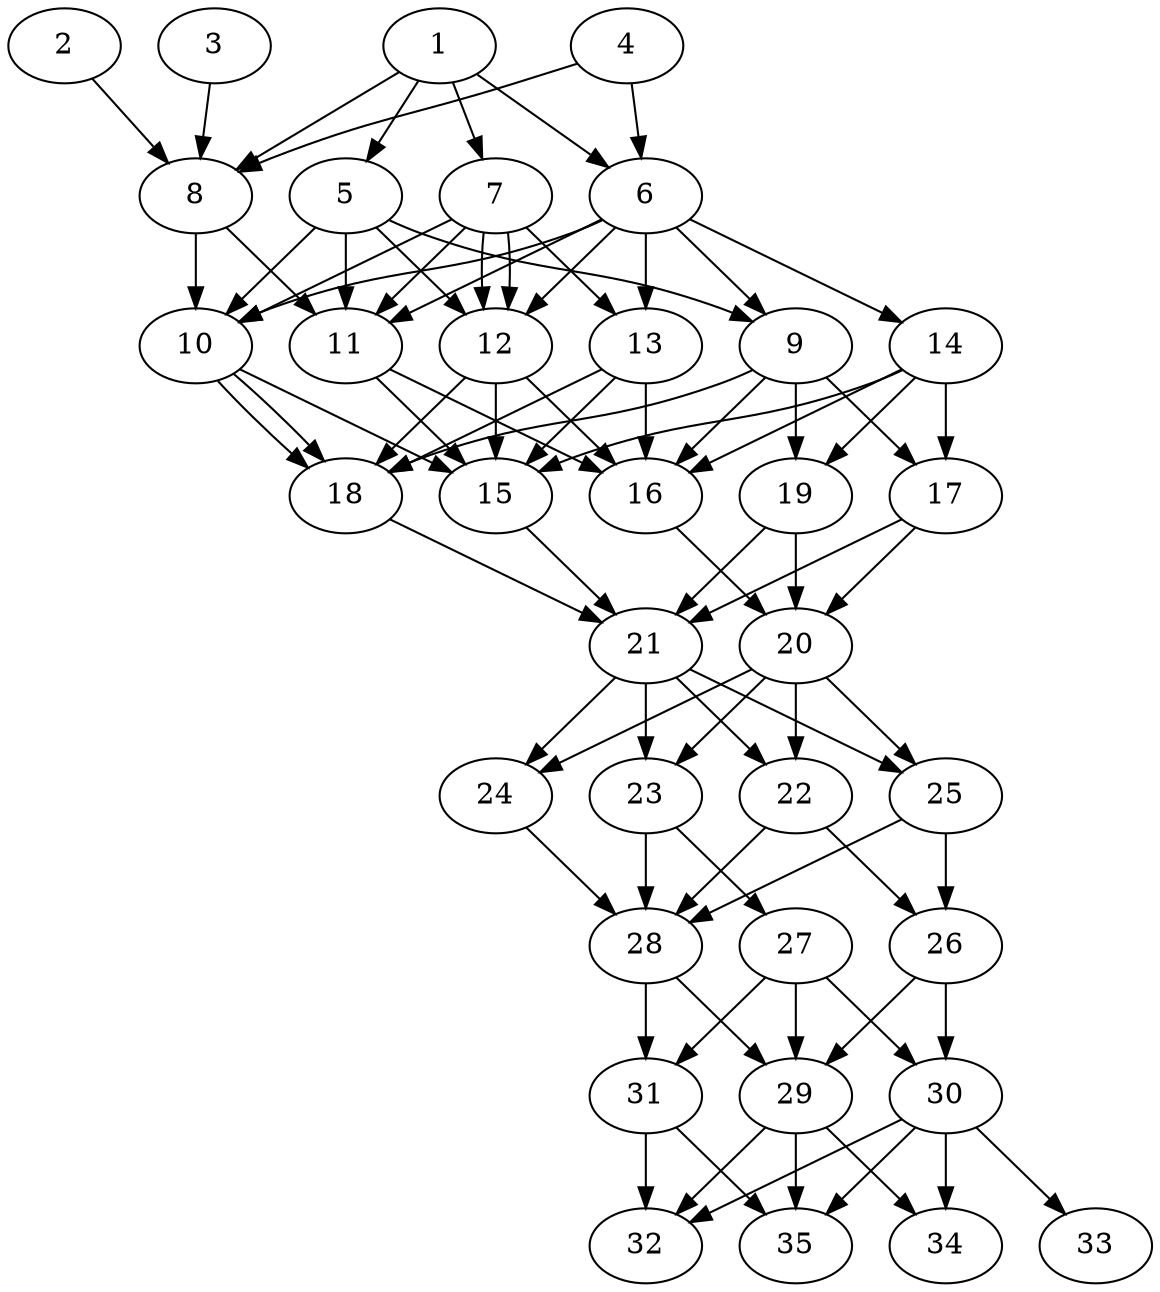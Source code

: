 // DAG automatically generated by daggen at Thu Oct  3 14:05:37 2019
// ./daggen --dot -n 35 --ccr 0.4 --fat 0.5 --regular 0.5 --density 0.9 --mindata 5242880 --maxdata 52428800 
digraph G {
  1 [size="96934400", alpha="0.14", expect_size="38773760"] 
  1 -> 5 [size ="38773760"]
  1 -> 6 [size ="38773760"]
  1 -> 7 [size ="38773760"]
  1 -> 8 [size ="38773760"]
  2 [size="62863360", alpha="0.06", expect_size="25145344"] 
  2 -> 8 [size ="25145344"]
  3 [size="40629760", alpha="0.08", expect_size="16251904"] 
  3 -> 8 [size ="16251904"]
  4 [size="19389440", alpha="0.05", expect_size="7755776"] 
  4 -> 6 [size ="7755776"]
  4 -> 8 [size ="7755776"]
  5 [size="74048000", alpha="0.05", expect_size="29619200"] 
  5 -> 9 [size ="29619200"]
  5 -> 10 [size ="29619200"]
  5 -> 11 [size ="29619200"]
  5 -> 12 [size ="29619200"]
  6 [size="50265600", alpha="0.02", expect_size="20106240"] 
  6 -> 9 [size ="20106240"]
  6 -> 10 [size ="20106240"]
  6 -> 11 [size ="20106240"]
  6 -> 12 [size ="20106240"]
  6 -> 13 [size ="20106240"]
  6 -> 14 [size ="20106240"]
  7 [size="88046080", alpha="0.03", expect_size="35218432"] 
  7 -> 10 [size ="35218432"]
  7 -> 11 [size ="35218432"]
  7 -> 12 [size ="35218432"]
  7 -> 12 [size ="35218432"]
  7 -> 13 [size ="35218432"]
  8 [size="18073600", alpha="0.12", expect_size="7229440"] 
  8 -> 10 [size ="7229440"]
  8 -> 11 [size ="7229440"]
  9 [size="102479360", alpha="0.13", expect_size="40991744"] 
  9 -> 16 [size ="40991744"]
  9 -> 17 [size ="40991744"]
  9 -> 18 [size ="40991744"]
  9 -> 19 [size ="40991744"]
  10 [size="21795840", alpha="0.19", expect_size="8718336"] 
  10 -> 15 [size ="8718336"]
  10 -> 18 [size ="8718336"]
  10 -> 18 [size ="8718336"]
  11 [size="20712960", alpha="0.06", expect_size="8285184"] 
  11 -> 15 [size ="8285184"]
  11 -> 16 [size ="8285184"]
  12 [size="102858240", alpha="0.11", expect_size="41143296"] 
  12 -> 15 [size ="41143296"]
  12 -> 16 [size ="41143296"]
  12 -> 18 [size ="41143296"]
  13 [size="20313600", alpha="0.18", expect_size="8125440"] 
  13 -> 15 [size ="8125440"]
  13 -> 16 [size ="8125440"]
  13 -> 18 [size ="8125440"]
  14 [size="66319360", alpha="0.14", expect_size="26527744"] 
  14 -> 15 [size ="26527744"]
  14 -> 16 [size ="26527744"]
  14 -> 17 [size ="26527744"]
  14 -> 19 [size ="26527744"]
  15 [size="93667840", alpha="0.19", expect_size="37467136"] 
  15 -> 21 [size ="37467136"]
  16 [size="122549760", alpha="0.08", expect_size="49019904"] 
  16 -> 20 [size ="49019904"]
  17 [size="14136320", alpha="0.08", expect_size="5654528"] 
  17 -> 20 [size ="5654528"]
  17 -> 21 [size ="5654528"]
  18 [size="34360320", alpha="0.15", expect_size="13744128"] 
  18 -> 21 [size ="13744128"]
  19 [size="107069440", alpha="0.12", expect_size="42827776"] 
  19 -> 20 [size ="42827776"]
  19 -> 21 [size ="42827776"]
  20 [size="64578560", alpha="0.13", expect_size="25831424"] 
  20 -> 22 [size ="25831424"]
  20 -> 23 [size ="25831424"]
  20 -> 24 [size ="25831424"]
  20 -> 25 [size ="25831424"]
  21 [size="57472000", alpha="0.09", expect_size="22988800"] 
  21 -> 22 [size ="22988800"]
  21 -> 23 [size ="22988800"]
  21 -> 24 [size ="22988800"]
  21 -> 25 [size ="22988800"]
  22 [size="90841600", alpha="0.13", expect_size="36336640"] 
  22 -> 26 [size ="36336640"]
  22 -> 28 [size ="36336640"]
  23 [size="36362240", alpha="0.02", expect_size="14544896"] 
  23 -> 27 [size ="14544896"]
  23 -> 28 [size ="14544896"]
  24 [size="26664960", alpha="0.12", expect_size="10665984"] 
  24 -> 28 [size ="10665984"]
  25 [size="107742720", alpha="0.12", expect_size="43097088"] 
  25 -> 26 [size ="43097088"]
  25 -> 28 [size ="43097088"]
  26 [size="102691840", alpha="0.19", expect_size="41076736"] 
  26 -> 29 [size ="41076736"]
  26 -> 30 [size ="41076736"]
  27 [size="32340480", alpha="0.18", expect_size="12936192"] 
  27 -> 29 [size ="12936192"]
  27 -> 30 [size ="12936192"]
  27 -> 31 [size ="12936192"]
  28 [size="81779200", alpha="0.18", expect_size="32711680"] 
  28 -> 29 [size ="32711680"]
  28 -> 31 [size ="32711680"]
  29 [size="52879360", alpha="0.13", expect_size="21151744"] 
  29 -> 32 [size ="21151744"]
  29 -> 34 [size ="21151744"]
  29 -> 35 [size ="21151744"]
  30 [size="123563520", alpha="0.10", expect_size="49425408"] 
  30 -> 32 [size ="49425408"]
  30 -> 33 [size ="49425408"]
  30 -> 34 [size ="49425408"]
  30 -> 35 [size ="49425408"]
  31 [size="85194240", alpha="0.08", expect_size="34077696"] 
  31 -> 32 [size ="34077696"]
  31 -> 35 [size ="34077696"]
  32 [size="21601280", alpha="0.01", expect_size="8640512"] 
  33 [size="100503040", alpha="0.16", expect_size="40201216"] 
  34 [size="113500160", alpha="0.19", expect_size="45400064"] 
  35 [size="66872320", alpha="0.16", expect_size="26748928"] 
}
